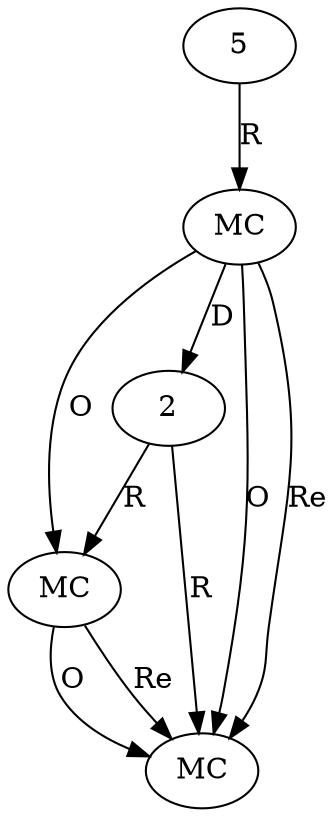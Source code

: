 digraph "AUG" {

  1 [ label="MC" s="hasNext()" t="Iterator" ];
  2 [ t="Iterator" n="r" ];
  3 [ label="MC" s="next()" t="Iterator" ];
  4 [ label="MC" s="iterator()" t="Iterable" ];
  5 [ t="List" n="bundles" ];
  2 -> 1 [ label="R" ];
  4 -> 1 [ label="O" ];
  4 -> 2 [ label="D" ];
  4 -> 3 [ label="O" ];
  2 -> 3 [ label="R" ];
  1 -> 3 [ label="O" ];
  1 -> 3 [ label="Re" ];
  4 -> 3 [ label="Re" ];
  5 -> 4 [ label="R" ];
}
